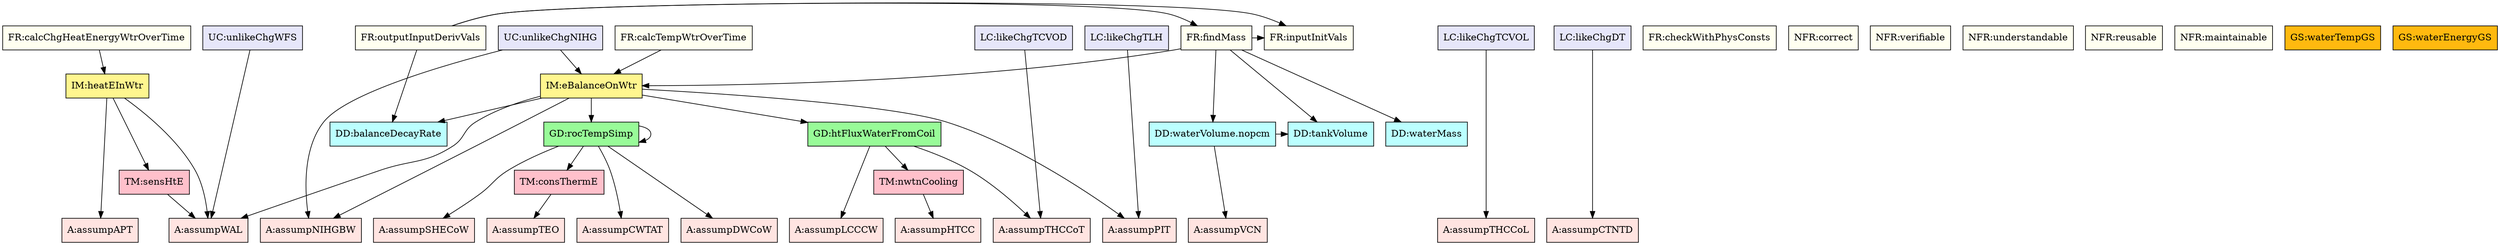 digraph allvsall {
	wVol -> assumpVCN;
	wVol -> tankVol;
	consThermECSMK -> assumpTEO;
	sensHeatMK -> assumpWAL;
	nwtnCoolingTMMK -> assumpHTCC;
	rocTempSimpRCMK -> assumpCWTAT;
	rocTempSimpRCMK -> assumpDWCoW;
	rocTempSimpRCMK -> assumpSHECoW;
	rocTempSimpRCMK -> consThermECSMK;
	rocTempSimpRCMK -> rocTempSimpRCMK;
	htFluxCMK -> assumpLCCCW;
	htFluxCMK -> assumpTHCCoT;
	htFluxCMK -> nwtnCoolingTMMK;
	eBalanceOnWtrRCMK -> assumpWAL;
	eBalanceOnWtrRCMK -> assumpPIT;
	eBalanceOnWtrRCMK -> assumpNIHGBW;
	eBalanceOnWtrRCMK -> tauW;
	eBalanceOnWtrRCMK -> rocTempSimpRCMK;
	eBalanceOnWtrRCMK -> htFluxCMK;
	heatEInWtrIMMK -> assumpWAL;
	heatEInWtrIMMK -> assumpAPT;
	heatEInWtrIMMK -> sensHeatMK;
	findMass -> wMass;
	findMass -> wVol;
	findMass -> tankVol;
	findMass -> eBalanceOnWtrRCMK;
	findMass -> inputInitVals;
	outputInputDerivVals -> tauW;
	outputInputDerivVals -> inputInitVals;
	outputInputDerivVals -> findMass;
	calcTempWtrOverTime -> eBalanceOnWtrRCMK;
	calcChgHeatEnergyWtrOverTime -> heatEInWtrIMMK;
	likeChgTCVOD -> assumpTHCCoT;
	likeChgTCVOL -> assumpTHCCoL;
	likeChgDT -> assumpCTNTD;
	likeChgTLH -> assumpPIT;
	unlikeChgWFS -> assumpWAL;
	unlikeChgNIHG -> assumpNIHGBW;
	unlikeChgNIHG -> eBalanceOnWtrRCMK;


	assumpTEO	[shape=box, color=black, style=filled, fillcolor=mistyrose, label="A:assumpTEO"];
	assumpHTCC	[shape=box, color=black, style=filled, fillcolor=mistyrose, label="A:assumpHTCC"];
	assumpCWTAT	[shape=box, color=black, style=filled, fillcolor=mistyrose, label="A:assumpCWTAT"];
	assumpDWCoW	[shape=box, color=black, style=filled, fillcolor=mistyrose, label="A:assumpDWCoW"];
	assumpSHECoW	[shape=box, color=black, style=filled, fillcolor=mistyrose, label="A:assumpSHECoW"];
	assumpLCCCW	[shape=box, color=black, style=filled, fillcolor=mistyrose, label="A:assumpLCCCW"];
	assumpTHCCoT	[shape=box, color=black, style=filled, fillcolor=mistyrose, label="A:assumpTHCCoT"];
	assumpTHCCoL	[shape=box, color=black, style=filled, fillcolor=mistyrose, label="A:assumpTHCCoL"];
	assumpCTNTD	[shape=box, color=black, style=filled, fillcolor=mistyrose, label="A:assumpCTNTD"];
	assumpWAL	[shape=box, color=black, style=filled, fillcolor=mistyrose, label="A:assumpWAL"];
	assumpPIT	[shape=box, color=black, style=filled, fillcolor=mistyrose, label="A:assumpPIT"];
	assumpNIHGBW	[shape=box, color=black, style=filled, fillcolor=mistyrose, label="A:assumpNIHGBW"];
	assumpAPT	[shape=box, color=black, style=filled, fillcolor=mistyrose, label="A:assumpAPT"];
	assumpVCN	[shape=box, color=black, style=filled, fillcolor=mistyrose, label="A:assumpVCN"];

	subgraph A {
	rank="same"
	{assumpTEO, assumpHTCC, assumpCWTAT, assumpDWCoW, assumpSHECoW, assumpLCCCW, assumpTHCCoT, assumpTHCCoL, assumpCTNTD, assumpWAL, assumpPIT, assumpNIHGBW, assumpAPT, assumpVCN}
	}

	wMass	[shape=box, color=black, style=filled, fillcolor=paleturquoise1, label="DD:waterMass"];
	wVol	[shape=box, color=black, style=filled, fillcolor=paleturquoise1, label="DD:waterVolume.nopcm"];
	tankVol	[shape=box, color=black, style=filled, fillcolor=paleturquoise1, label="DD:tankVolume"];
	tauW	[shape=box, color=black, style=filled, fillcolor=paleturquoise1, label="DD:balanceDecayRate"];

	subgraph DD {
	rank="same"
	{wMass, wVol, tankVol, tauW}
	}

	consThermECSMK	[shape=box, color=black, style=filled, fillcolor=pink, label="TM:consThermE"];
	sensHeatMK	[shape=box, color=black, style=filled, fillcolor=pink, label="TM:sensHtE"];
	nwtnCoolingTMMK	[shape=box, color=black, style=filled, fillcolor=pink, label="TM:nwtnCooling"];

	subgraph TM {
	rank="same"
	{consThermECSMK, sensHeatMK, nwtnCoolingTMMK}
	}

	rocTempSimpRCMK	[shape=box, color=black, style=filled, fillcolor=palegreen, label="GD:rocTempSimp"];
	htFluxCMK	[shape=box, color=black, style=filled, fillcolor=palegreen, label="GD:htFluxWaterFromCoil"];

	subgraph GD {
	rank="same"
	{rocTempSimpRCMK, htFluxCMK}
	}

	eBalanceOnWtrRCMK	[shape=box, color=black, style=filled, fillcolor=khaki1, label="IM:eBalanceOnWtr"];
	heatEInWtrIMMK	[shape=box, color=black, style=filled, fillcolor=khaki1, label="IM:heatEInWtr"];

	subgraph IM {
	rank="same"
	{eBalanceOnWtrRCMK, heatEInWtrIMMK}
	}

	inputInitVals	[shape=box, color=black, style=filled, fillcolor=ivory, label="FR:inputInitVals"];
	findMass	[shape=box, color=black, style=filled, fillcolor=ivory, label="FR:findMass"];
	checkWithPhysConsts	[shape=box, color=black, style=filled, fillcolor=ivory, label="FR:checkWithPhysConsts"];
	outputInputDerivVals	[shape=box, color=black, style=filled, fillcolor=ivory, label="FR:outputInputDerivVals"];
	calcTempWtrOverTime	[shape=box, color=black, style=filled, fillcolor=ivory, label="FR:calcTempWtrOverTime"];
	calcChgHeatEnergyWtrOverTime	[shape=box, color=black, style=filled, fillcolor=ivory, label="FR:calcChgHeatEnergyWtrOverTime"];
	correct	[shape=box, color=black, style=filled, fillcolor=ivory, label="NFR:correct"];
	verifiable	[shape=box, color=black, style=filled, fillcolor=ivory, label="NFR:verifiable"];
	understandable	[shape=box, color=black, style=filled, fillcolor=ivory, label="NFR:understandable"];
	reusable	[shape=box, color=black, style=filled, fillcolor=ivory, label="NFR:reusable"];
	maintainable	[shape=box, color=black, style=filled, fillcolor=ivory, label="NFR:maintainable"];

	subgraph FR {
	rank="same"
	{inputInitVals, findMass, checkWithPhysConsts, outputInputDerivVals, calcTempWtrOverTime, calcChgHeatEnergyWtrOverTime, correct, verifiable, understandable, reusable, maintainable}
	}

	waterTempGS	[shape=box, color=black, style=filled, fillcolor=darkgoldenrod1, label="GS:waterTempGS"];
	waterEnergyGS	[shape=box, color=black, style=filled, fillcolor=darkgoldenrod1, label="GS:waterEnergyGS"];

	subgraph GS {
	rank="same"
	{waterTempGS, waterEnergyGS}
	}

	likeChgTCVOD	[shape=box, color=black, style=filled, fillcolor=lavender, label="LC:likeChgTCVOD"];
	likeChgTCVOL	[shape=box, color=black, style=filled, fillcolor=lavender, label="LC:likeChgTCVOL"];
	likeChgDT	[shape=box, color=black, style=filled, fillcolor=lavender, label="LC:likeChgDT"];
	likeChgTLH	[shape=box, color=black, style=filled, fillcolor=lavender, label="LC:likeChgTLH"];
	unlikeChgWFS	[shape=box, color=black, style=filled, fillcolor=lavender, label="UC:unlikeChgWFS"];
	unlikeChgNIHG	[shape=box, color=black, style=filled, fillcolor=lavender, label="UC:unlikeChgNIHG"];

	subgraph LC {
	rank="same"
	{likeChgTCVOD, likeChgTCVOL, likeChgDT, likeChgTLH, unlikeChgWFS, unlikeChgNIHG}
	}

}
